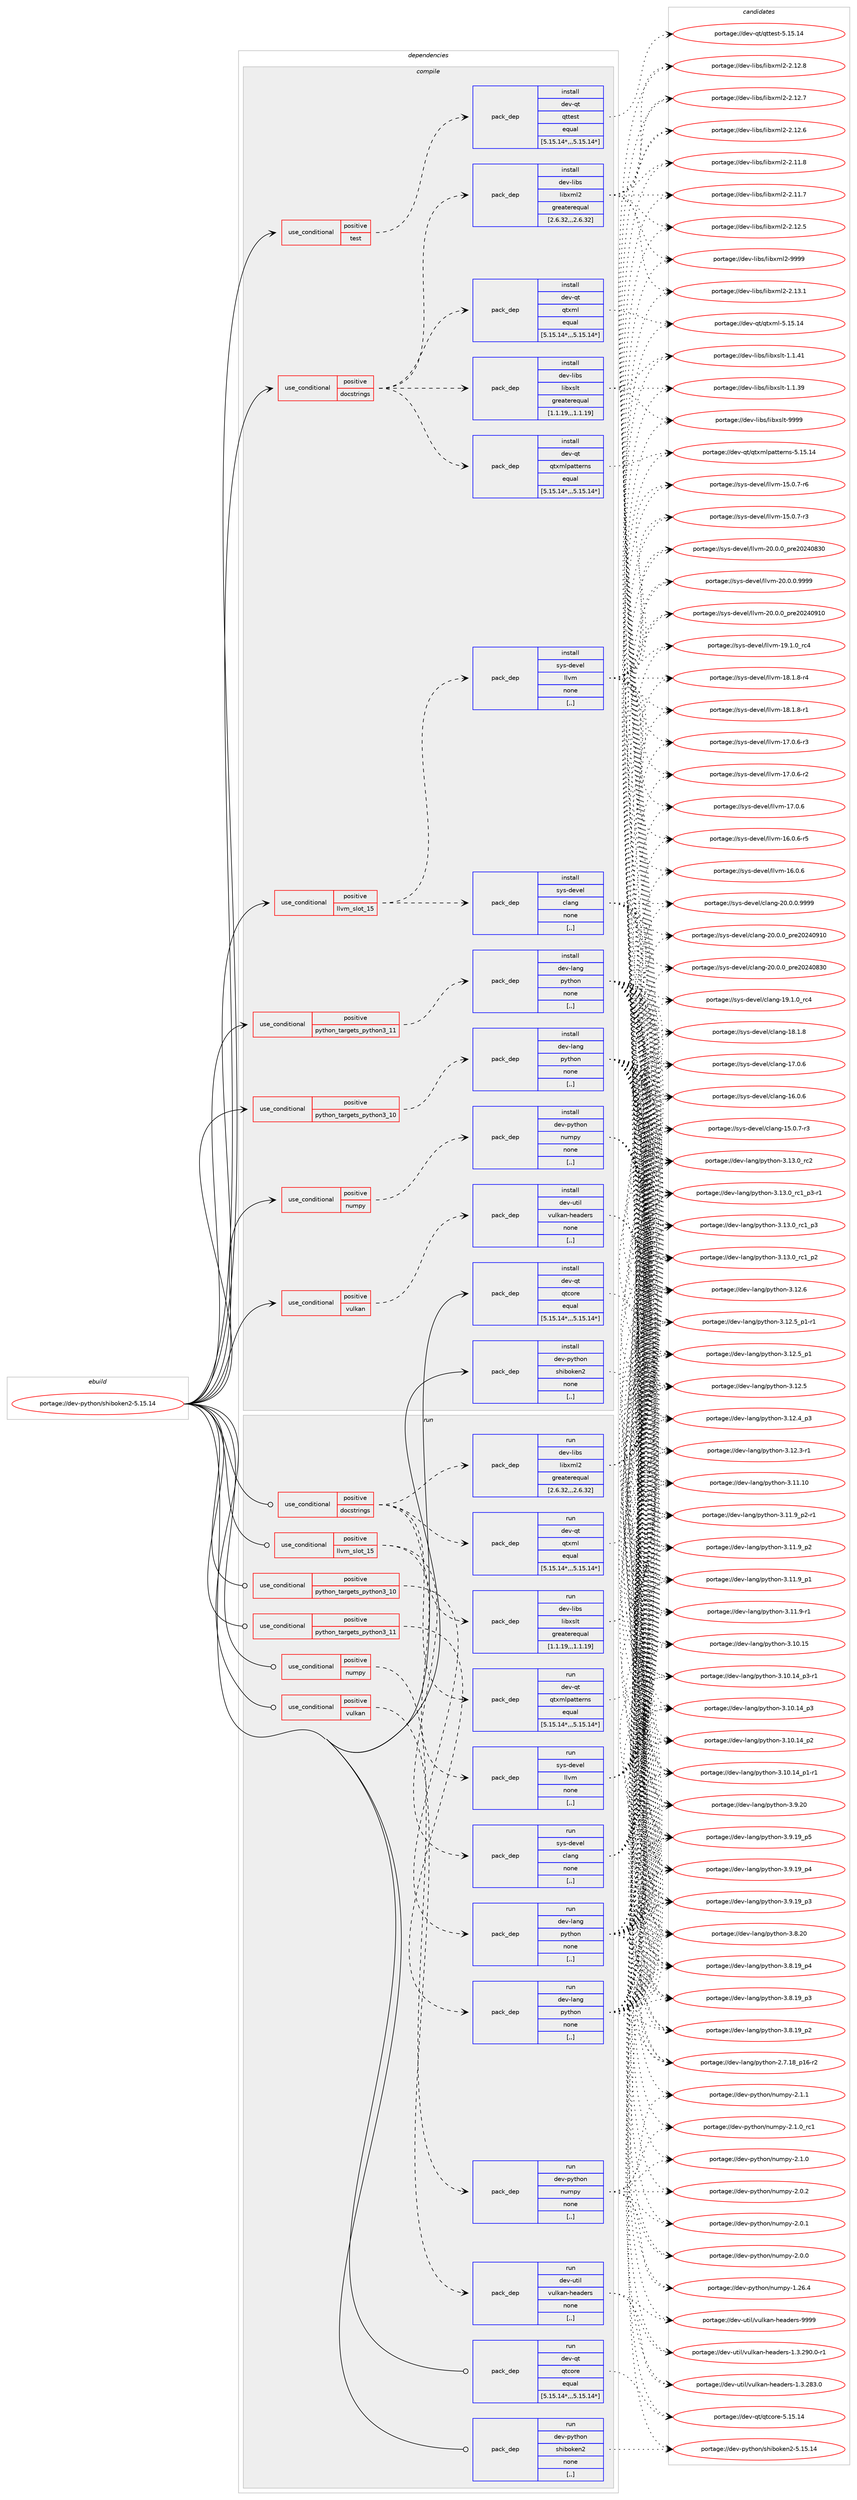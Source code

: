 digraph prolog {

# *************
# Graph options
# *************

newrank=true;
concentrate=true;
compound=true;
graph [rankdir=LR,fontname=Helvetica,fontsize=10,ranksep=1.5];#, ranksep=2.5, nodesep=0.2];
edge  [arrowhead=vee];
node  [fontname=Helvetica,fontsize=10];

# **********
# The ebuild
# **********

subgraph cluster_leftcol {
color=gray;
label=<<i>ebuild</i>>;
id [label="portage://dev-python/shiboken2-5.15.14", color=red, width=4, href="../dev-python/shiboken2-5.15.14.svg"];
}

# ****************
# The dependencies
# ****************

subgraph cluster_midcol {
color=gray;
label=<<i>dependencies</i>>;
subgraph cluster_compile {
fillcolor="#eeeeee";
style=filled;
label=<<i>compile</i>>;
subgraph cond170174 {
dependency658530 [label=<<TABLE BORDER="0" CELLBORDER="1" CELLSPACING="0" CELLPADDING="4"><TR><TD ROWSPAN="3" CELLPADDING="10">use_conditional</TD></TR><TR><TD>positive</TD></TR><TR><TD>docstrings</TD></TR></TABLE>>, shape=none, color=red];
subgraph pack483494 {
dependency658531 [label=<<TABLE BORDER="0" CELLBORDER="1" CELLSPACING="0" CELLPADDING="4" WIDTH="220"><TR><TD ROWSPAN="6" CELLPADDING="30">pack_dep</TD></TR><TR><TD WIDTH="110">install</TD></TR><TR><TD>dev-libs</TD></TR><TR><TD>libxml2</TD></TR><TR><TD>greaterequal</TD></TR><TR><TD>[2.6.32,,,2.6.32]</TD></TR></TABLE>>, shape=none, color=blue];
}
dependency658530:e -> dependency658531:w [weight=20,style="dashed",arrowhead="vee"];
subgraph pack483495 {
dependency658532 [label=<<TABLE BORDER="0" CELLBORDER="1" CELLSPACING="0" CELLPADDING="4" WIDTH="220"><TR><TD ROWSPAN="6" CELLPADDING="30">pack_dep</TD></TR><TR><TD WIDTH="110">install</TD></TR><TR><TD>dev-libs</TD></TR><TR><TD>libxslt</TD></TR><TR><TD>greaterequal</TD></TR><TR><TD>[1.1.19,,,1.1.19]</TD></TR></TABLE>>, shape=none, color=blue];
}
dependency658530:e -> dependency658532:w [weight=20,style="dashed",arrowhead="vee"];
subgraph pack483496 {
dependency658533 [label=<<TABLE BORDER="0" CELLBORDER="1" CELLSPACING="0" CELLPADDING="4" WIDTH="220"><TR><TD ROWSPAN="6" CELLPADDING="30">pack_dep</TD></TR><TR><TD WIDTH="110">install</TD></TR><TR><TD>dev-qt</TD></TR><TR><TD>qtxml</TD></TR><TR><TD>equal</TD></TR><TR><TD>[5.15.14*,,,5.15.14*]</TD></TR></TABLE>>, shape=none, color=blue];
}
dependency658530:e -> dependency658533:w [weight=20,style="dashed",arrowhead="vee"];
subgraph pack483497 {
dependency658534 [label=<<TABLE BORDER="0" CELLBORDER="1" CELLSPACING="0" CELLPADDING="4" WIDTH="220"><TR><TD ROWSPAN="6" CELLPADDING="30">pack_dep</TD></TR><TR><TD WIDTH="110">install</TD></TR><TR><TD>dev-qt</TD></TR><TR><TD>qtxmlpatterns</TD></TR><TR><TD>equal</TD></TR><TR><TD>[5.15.14*,,,5.15.14*]</TD></TR></TABLE>>, shape=none, color=blue];
}
dependency658530:e -> dependency658534:w [weight=20,style="dashed",arrowhead="vee"];
}
id:e -> dependency658530:w [weight=20,style="solid",arrowhead="vee"];
subgraph cond170175 {
dependency658535 [label=<<TABLE BORDER="0" CELLBORDER="1" CELLSPACING="0" CELLPADDING="4"><TR><TD ROWSPAN="3" CELLPADDING="10">use_conditional</TD></TR><TR><TD>positive</TD></TR><TR><TD>llvm_slot_15</TD></TR></TABLE>>, shape=none, color=red];
subgraph pack483498 {
dependency658536 [label=<<TABLE BORDER="0" CELLBORDER="1" CELLSPACING="0" CELLPADDING="4" WIDTH="220"><TR><TD ROWSPAN="6" CELLPADDING="30">pack_dep</TD></TR><TR><TD WIDTH="110">install</TD></TR><TR><TD>sys-devel</TD></TR><TR><TD>clang</TD></TR><TR><TD>none</TD></TR><TR><TD>[,,]</TD></TR></TABLE>>, shape=none, color=blue];
}
dependency658535:e -> dependency658536:w [weight=20,style="dashed",arrowhead="vee"];
subgraph pack483499 {
dependency658537 [label=<<TABLE BORDER="0" CELLBORDER="1" CELLSPACING="0" CELLPADDING="4" WIDTH="220"><TR><TD ROWSPAN="6" CELLPADDING="30">pack_dep</TD></TR><TR><TD WIDTH="110">install</TD></TR><TR><TD>sys-devel</TD></TR><TR><TD>llvm</TD></TR><TR><TD>none</TD></TR><TR><TD>[,,]</TD></TR></TABLE>>, shape=none, color=blue];
}
dependency658535:e -> dependency658537:w [weight=20,style="dashed",arrowhead="vee"];
}
id:e -> dependency658535:w [weight=20,style="solid",arrowhead="vee"];
subgraph cond170176 {
dependency658538 [label=<<TABLE BORDER="0" CELLBORDER="1" CELLSPACING="0" CELLPADDING="4"><TR><TD ROWSPAN="3" CELLPADDING="10">use_conditional</TD></TR><TR><TD>positive</TD></TR><TR><TD>numpy</TD></TR></TABLE>>, shape=none, color=red];
subgraph pack483500 {
dependency658539 [label=<<TABLE BORDER="0" CELLBORDER="1" CELLSPACING="0" CELLPADDING="4" WIDTH="220"><TR><TD ROWSPAN="6" CELLPADDING="30">pack_dep</TD></TR><TR><TD WIDTH="110">install</TD></TR><TR><TD>dev-python</TD></TR><TR><TD>numpy</TD></TR><TR><TD>none</TD></TR><TR><TD>[,,]</TD></TR></TABLE>>, shape=none, color=blue];
}
dependency658538:e -> dependency658539:w [weight=20,style="dashed",arrowhead="vee"];
}
id:e -> dependency658538:w [weight=20,style="solid",arrowhead="vee"];
subgraph cond170177 {
dependency658540 [label=<<TABLE BORDER="0" CELLBORDER="1" CELLSPACING="0" CELLPADDING="4"><TR><TD ROWSPAN="3" CELLPADDING="10">use_conditional</TD></TR><TR><TD>positive</TD></TR><TR><TD>python_targets_python3_10</TD></TR></TABLE>>, shape=none, color=red];
subgraph pack483501 {
dependency658541 [label=<<TABLE BORDER="0" CELLBORDER="1" CELLSPACING="0" CELLPADDING="4" WIDTH="220"><TR><TD ROWSPAN="6" CELLPADDING="30">pack_dep</TD></TR><TR><TD WIDTH="110">install</TD></TR><TR><TD>dev-lang</TD></TR><TR><TD>python</TD></TR><TR><TD>none</TD></TR><TR><TD>[,,]</TD></TR></TABLE>>, shape=none, color=blue];
}
dependency658540:e -> dependency658541:w [weight=20,style="dashed",arrowhead="vee"];
}
id:e -> dependency658540:w [weight=20,style="solid",arrowhead="vee"];
subgraph cond170178 {
dependency658542 [label=<<TABLE BORDER="0" CELLBORDER="1" CELLSPACING="0" CELLPADDING="4"><TR><TD ROWSPAN="3" CELLPADDING="10">use_conditional</TD></TR><TR><TD>positive</TD></TR><TR><TD>python_targets_python3_11</TD></TR></TABLE>>, shape=none, color=red];
subgraph pack483502 {
dependency658543 [label=<<TABLE BORDER="0" CELLBORDER="1" CELLSPACING="0" CELLPADDING="4" WIDTH="220"><TR><TD ROWSPAN="6" CELLPADDING="30">pack_dep</TD></TR><TR><TD WIDTH="110">install</TD></TR><TR><TD>dev-lang</TD></TR><TR><TD>python</TD></TR><TR><TD>none</TD></TR><TR><TD>[,,]</TD></TR></TABLE>>, shape=none, color=blue];
}
dependency658542:e -> dependency658543:w [weight=20,style="dashed",arrowhead="vee"];
}
id:e -> dependency658542:w [weight=20,style="solid",arrowhead="vee"];
subgraph cond170179 {
dependency658544 [label=<<TABLE BORDER="0" CELLBORDER="1" CELLSPACING="0" CELLPADDING="4"><TR><TD ROWSPAN="3" CELLPADDING="10">use_conditional</TD></TR><TR><TD>positive</TD></TR><TR><TD>test</TD></TR></TABLE>>, shape=none, color=red];
subgraph pack483503 {
dependency658545 [label=<<TABLE BORDER="0" CELLBORDER="1" CELLSPACING="0" CELLPADDING="4" WIDTH="220"><TR><TD ROWSPAN="6" CELLPADDING="30">pack_dep</TD></TR><TR><TD WIDTH="110">install</TD></TR><TR><TD>dev-qt</TD></TR><TR><TD>qttest</TD></TR><TR><TD>equal</TD></TR><TR><TD>[5.15.14*,,,5.15.14*]</TD></TR></TABLE>>, shape=none, color=blue];
}
dependency658544:e -> dependency658545:w [weight=20,style="dashed",arrowhead="vee"];
}
id:e -> dependency658544:w [weight=20,style="solid",arrowhead="vee"];
subgraph cond170180 {
dependency658546 [label=<<TABLE BORDER="0" CELLBORDER="1" CELLSPACING="0" CELLPADDING="4"><TR><TD ROWSPAN="3" CELLPADDING="10">use_conditional</TD></TR><TR><TD>positive</TD></TR><TR><TD>vulkan</TD></TR></TABLE>>, shape=none, color=red];
subgraph pack483504 {
dependency658547 [label=<<TABLE BORDER="0" CELLBORDER="1" CELLSPACING="0" CELLPADDING="4" WIDTH="220"><TR><TD ROWSPAN="6" CELLPADDING="30">pack_dep</TD></TR><TR><TD WIDTH="110">install</TD></TR><TR><TD>dev-util</TD></TR><TR><TD>vulkan-headers</TD></TR><TR><TD>none</TD></TR><TR><TD>[,,]</TD></TR></TABLE>>, shape=none, color=blue];
}
dependency658546:e -> dependency658547:w [weight=20,style="dashed",arrowhead="vee"];
}
id:e -> dependency658546:w [weight=20,style="solid",arrowhead="vee"];
subgraph pack483505 {
dependency658548 [label=<<TABLE BORDER="0" CELLBORDER="1" CELLSPACING="0" CELLPADDING="4" WIDTH="220"><TR><TD ROWSPAN="6" CELLPADDING="30">pack_dep</TD></TR><TR><TD WIDTH="110">install</TD></TR><TR><TD>dev-qt</TD></TR><TR><TD>qtcore</TD></TR><TR><TD>equal</TD></TR><TR><TD>[5.15.14*,,,5.15.14*]</TD></TR></TABLE>>, shape=none, color=blue];
}
id:e -> dependency658548:w [weight=20,style="solid",arrowhead="vee"];
subgraph pack483506 {
dependency658549 [label=<<TABLE BORDER="0" CELLBORDER="1" CELLSPACING="0" CELLPADDING="4" WIDTH="220"><TR><TD ROWSPAN="6" CELLPADDING="30">pack_dep</TD></TR><TR><TD WIDTH="110">install</TD></TR><TR><TD>dev-python</TD></TR><TR><TD>shiboken2</TD></TR><TR><TD>none</TD></TR><TR><TD>[,,]</TD></TR></TABLE>>, shape=none, color=blue];
}
id:e -> dependency658549:w [weight=20,style="solid",arrowhead="vee"];
}
subgraph cluster_compileandrun {
fillcolor="#eeeeee";
style=filled;
label=<<i>compile and run</i>>;
}
subgraph cluster_run {
fillcolor="#eeeeee";
style=filled;
label=<<i>run</i>>;
subgraph cond170181 {
dependency658550 [label=<<TABLE BORDER="0" CELLBORDER="1" CELLSPACING="0" CELLPADDING="4"><TR><TD ROWSPAN="3" CELLPADDING="10">use_conditional</TD></TR><TR><TD>positive</TD></TR><TR><TD>docstrings</TD></TR></TABLE>>, shape=none, color=red];
subgraph pack483507 {
dependency658551 [label=<<TABLE BORDER="0" CELLBORDER="1" CELLSPACING="0" CELLPADDING="4" WIDTH="220"><TR><TD ROWSPAN="6" CELLPADDING="30">pack_dep</TD></TR><TR><TD WIDTH="110">run</TD></TR><TR><TD>dev-libs</TD></TR><TR><TD>libxml2</TD></TR><TR><TD>greaterequal</TD></TR><TR><TD>[2.6.32,,,2.6.32]</TD></TR></TABLE>>, shape=none, color=blue];
}
dependency658550:e -> dependency658551:w [weight=20,style="dashed",arrowhead="vee"];
subgraph pack483508 {
dependency658552 [label=<<TABLE BORDER="0" CELLBORDER="1" CELLSPACING="0" CELLPADDING="4" WIDTH="220"><TR><TD ROWSPAN="6" CELLPADDING="30">pack_dep</TD></TR><TR><TD WIDTH="110">run</TD></TR><TR><TD>dev-libs</TD></TR><TR><TD>libxslt</TD></TR><TR><TD>greaterequal</TD></TR><TR><TD>[1.1.19,,,1.1.19]</TD></TR></TABLE>>, shape=none, color=blue];
}
dependency658550:e -> dependency658552:w [weight=20,style="dashed",arrowhead="vee"];
subgraph pack483509 {
dependency658553 [label=<<TABLE BORDER="0" CELLBORDER="1" CELLSPACING="0" CELLPADDING="4" WIDTH="220"><TR><TD ROWSPAN="6" CELLPADDING="30">pack_dep</TD></TR><TR><TD WIDTH="110">run</TD></TR><TR><TD>dev-qt</TD></TR><TR><TD>qtxml</TD></TR><TR><TD>equal</TD></TR><TR><TD>[5.15.14*,,,5.15.14*]</TD></TR></TABLE>>, shape=none, color=blue];
}
dependency658550:e -> dependency658553:w [weight=20,style="dashed",arrowhead="vee"];
subgraph pack483510 {
dependency658554 [label=<<TABLE BORDER="0" CELLBORDER="1" CELLSPACING="0" CELLPADDING="4" WIDTH="220"><TR><TD ROWSPAN="6" CELLPADDING="30">pack_dep</TD></TR><TR><TD WIDTH="110">run</TD></TR><TR><TD>dev-qt</TD></TR><TR><TD>qtxmlpatterns</TD></TR><TR><TD>equal</TD></TR><TR><TD>[5.15.14*,,,5.15.14*]</TD></TR></TABLE>>, shape=none, color=blue];
}
dependency658550:e -> dependency658554:w [weight=20,style="dashed",arrowhead="vee"];
}
id:e -> dependency658550:w [weight=20,style="solid",arrowhead="odot"];
subgraph cond170182 {
dependency658555 [label=<<TABLE BORDER="0" CELLBORDER="1" CELLSPACING="0" CELLPADDING="4"><TR><TD ROWSPAN="3" CELLPADDING="10">use_conditional</TD></TR><TR><TD>positive</TD></TR><TR><TD>llvm_slot_15</TD></TR></TABLE>>, shape=none, color=red];
subgraph pack483511 {
dependency658556 [label=<<TABLE BORDER="0" CELLBORDER="1" CELLSPACING="0" CELLPADDING="4" WIDTH="220"><TR><TD ROWSPAN="6" CELLPADDING="30">pack_dep</TD></TR><TR><TD WIDTH="110">run</TD></TR><TR><TD>sys-devel</TD></TR><TR><TD>clang</TD></TR><TR><TD>none</TD></TR><TR><TD>[,,]</TD></TR></TABLE>>, shape=none, color=blue];
}
dependency658555:e -> dependency658556:w [weight=20,style="dashed",arrowhead="vee"];
subgraph pack483512 {
dependency658557 [label=<<TABLE BORDER="0" CELLBORDER="1" CELLSPACING="0" CELLPADDING="4" WIDTH="220"><TR><TD ROWSPAN="6" CELLPADDING="30">pack_dep</TD></TR><TR><TD WIDTH="110">run</TD></TR><TR><TD>sys-devel</TD></TR><TR><TD>llvm</TD></TR><TR><TD>none</TD></TR><TR><TD>[,,]</TD></TR></TABLE>>, shape=none, color=blue];
}
dependency658555:e -> dependency658557:w [weight=20,style="dashed",arrowhead="vee"];
}
id:e -> dependency658555:w [weight=20,style="solid",arrowhead="odot"];
subgraph cond170183 {
dependency658558 [label=<<TABLE BORDER="0" CELLBORDER="1" CELLSPACING="0" CELLPADDING="4"><TR><TD ROWSPAN="3" CELLPADDING="10">use_conditional</TD></TR><TR><TD>positive</TD></TR><TR><TD>numpy</TD></TR></TABLE>>, shape=none, color=red];
subgraph pack483513 {
dependency658559 [label=<<TABLE BORDER="0" CELLBORDER="1" CELLSPACING="0" CELLPADDING="4" WIDTH="220"><TR><TD ROWSPAN="6" CELLPADDING="30">pack_dep</TD></TR><TR><TD WIDTH="110">run</TD></TR><TR><TD>dev-python</TD></TR><TR><TD>numpy</TD></TR><TR><TD>none</TD></TR><TR><TD>[,,]</TD></TR></TABLE>>, shape=none, color=blue];
}
dependency658558:e -> dependency658559:w [weight=20,style="dashed",arrowhead="vee"];
}
id:e -> dependency658558:w [weight=20,style="solid",arrowhead="odot"];
subgraph cond170184 {
dependency658560 [label=<<TABLE BORDER="0" CELLBORDER="1" CELLSPACING="0" CELLPADDING="4"><TR><TD ROWSPAN="3" CELLPADDING="10">use_conditional</TD></TR><TR><TD>positive</TD></TR><TR><TD>python_targets_python3_10</TD></TR></TABLE>>, shape=none, color=red];
subgraph pack483514 {
dependency658561 [label=<<TABLE BORDER="0" CELLBORDER="1" CELLSPACING="0" CELLPADDING="4" WIDTH="220"><TR><TD ROWSPAN="6" CELLPADDING="30">pack_dep</TD></TR><TR><TD WIDTH="110">run</TD></TR><TR><TD>dev-lang</TD></TR><TR><TD>python</TD></TR><TR><TD>none</TD></TR><TR><TD>[,,]</TD></TR></TABLE>>, shape=none, color=blue];
}
dependency658560:e -> dependency658561:w [weight=20,style="dashed",arrowhead="vee"];
}
id:e -> dependency658560:w [weight=20,style="solid",arrowhead="odot"];
subgraph cond170185 {
dependency658562 [label=<<TABLE BORDER="0" CELLBORDER="1" CELLSPACING="0" CELLPADDING="4"><TR><TD ROWSPAN="3" CELLPADDING="10">use_conditional</TD></TR><TR><TD>positive</TD></TR><TR><TD>python_targets_python3_11</TD></TR></TABLE>>, shape=none, color=red];
subgraph pack483515 {
dependency658563 [label=<<TABLE BORDER="0" CELLBORDER="1" CELLSPACING="0" CELLPADDING="4" WIDTH="220"><TR><TD ROWSPAN="6" CELLPADDING="30">pack_dep</TD></TR><TR><TD WIDTH="110">run</TD></TR><TR><TD>dev-lang</TD></TR><TR><TD>python</TD></TR><TR><TD>none</TD></TR><TR><TD>[,,]</TD></TR></TABLE>>, shape=none, color=blue];
}
dependency658562:e -> dependency658563:w [weight=20,style="dashed",arrowhead="vee"];
}
id:e -> dependency658562:w [weight=20,style="solid",arrowhead="odot"];
subgraph cond170186 {
dependency658564 [label=<<TABLE BORDER="0" CELLBORDER="1" CELLSPACING="0" CELLPADDING="4"><TR><TD ROWSPAN="3" CELLPADDING="10">use_conditional</TD></TR><TR><TD>positive</TD></TR><TR><TD>vulkan</TD></TR></TABLE>>, shape=none, color=red];
subgraph pack483516 {
dependency658565 [label=<<TABLE BORDER="0" CELLBORDER="1" CELLSPACING="0" CELLPADDING="4" WIDTH="220"><TR><TD ROWSPAN="6" CELLPADDING="30">pack_dep</TD></TR><TR><TD WIDTH="110">run</TD></TR><TR><TD>dev-util</TD></TR><TR><TD>vulkan-headers</TD></TR><TR><TD>none</TD></TR><TR><TD>[,,]</TD></TR></TABLE>>, shape=none, color=blue];
}
dependency658564:e -> dependency658565:w [weight=20,style="dashed",arrowhead="vee"];
}
id:e -> dependency658564:w [weight=20,style="solid",arrowhead="odot"];
subgraph pack483517 {
dependency658566 [label=<<TABLE BORDER="0" CELLBORDER="1" CELLSPACING="0" CELLPADDING="4" WIDTH="220"><TR><TD ROWSPAN="6" CELLPADDING="30">pack_dep</TD></TR><TR><TD WIDTH="110">run</TD></TR><TR><TD>dev-qt</TD></TR><TR><TD>qtcore</TD></TR><TR><TD>equal</TD></TR><TR><TD>[5.15.14*,,,5.15.14*]</TD></TR></TABLE>>, shape=none, color=blue];
}
id:e -> dependency658566:w [weight=20,style="solid",arrowhead="odot"];
subgraph pack483518 {
dependency658567 [label=<<TABLE BORDER="0" CELLBORDER="1" CELLSPACING="0" CELLPADDING="4" WIDTH="220"><TR><TD ROWSPAN="6" CELLPADDING="30">pack_dep</TD></TR><TR><TD WIDTH="110">run</TD></TR><TR><TD>dev-python</TD></TR><TR><TD>shiboken2</TD></TR><TR><TD>none</TD></TR><TR><TD>[,,]</TD></TR></TABLE>>, shape=none, color=blue];
}
id:e -> dependency658567:w [weight=20,style="solid",arrowhead="odot"];
}
}

# **************
# The candidates
# **************

subgraph cluster_choices {
rank=same;
color=gray;
label=<<i>candidates</i>>;

subgraph choice483494 {
color=black;
nodesep=1;
choice10010111845108105981154710810598120109108504557575757 [label="portage://dev-libs/libxml2-9999", color=red, width=4,href="../dev-libs/libxml2-9999.svg"];
choice100101118451081059811547108105981201091085045504649514649 [label="portage://dev-libs/libxml2-2.13.1", color=red, width=4,href="../dev-libs/libxml2-2.13.1.svg"];
choice100101118451081059811547108105981201091085045504649504656 [label="portage://dev-libs/libxml2-2.12.8", color=red, width=4,href="../dev-libs/libxml2-2.12.8.svg"];
choice100101118451081059811547108105981201091085045504649504655 [label="portage://dev-libs/libxml2-2.12.7", color=red, width=4,href="../dev-libs/libxml2-2.12.7.svg"];
choice100101118451081059811547108105981201091085045504649504654 [label="portage://dev-libs/libxml2-2.12.6", color=red, width=4,href="../dev-libs/libxml2-2.12.6.svg"];
choice100101118451081059811547108105981201091085045504649504653 [label="portage://dev-libs/libxml2-2.12.5", color=red, width=4,href="../dev-libs/libxml2-2.12.5.svg"];
choice100101118451081059811547108105981201091085045504649494656 [label="portage://dev-libs/libxml2-2.11.8", color=red, width=4,href="../dev-libs/libxml2-2.11.8.svg"];
choice100101118451081059811547108105981201091085045504649494655 [label="portage://dev-libs/libxml2-2.11.7", color=red, width=4,href="../dev-libs/libxml2-2.11.7.svg"];
dependency658531:e -> choice10010111845108105981154710810598120109108504557575757:w [style=dotted,weight="100"];
dependency658531:e -> choice100101118451081059811547108105981201091085045504649514649:w [style=dotted,weight="100"];
dependency658531:e -> choice100101118451081059811547108105981201091085045504649504656:w [style=dotted,weight="100"];
dependency658531:e -> choice100101118451081059811547108105981201091085045504649504655:w [style=dotted,weight="100"];
dependency658531:e -> choice100101118451081059811547108105981201091085045504649504654:w [style=dotted,weight="100"];
dependency658531:e -> choice100101118451081059811547108105981201091085045504649504653:w [style=dotted,weight="100"];
dependency658531:e -> choice100101118451081059811547108105981201091085045504649494656:w [style=dotted,weight="100"];
dependency658531:e -> choice100101118451081059811547108105981201091085045504649494655:w [style=dotted,weight="100"];
}
subgraph choice483495 {
color=black;
nodesep=1;
choice100101118451081059811547108105981201151081164557575757 [label="portage://dev-libs/libxslt-9999", color=red, width=4,href="../dev-libs/libxslt-9999.svg"];
choice1001011184510810598115471081059812011510811645494649465249 [label="portage://dev-libs/libxslt-1.1.41", color=red, width=4,href="../dev-libs/libxslt-1.1.41.svg"];
choice1001011184510810598115471081059812011510811645494649465157 [label="portage://dev-libs/libxslt-1.1.39", color=red, width=4,href="../dev-libs/libxslt-1.1.39.svg"];
dependency658532:e -> choice100101118451081059811547108105981201151081164557575757:w [style=dotted,weight="100"];
dependency658532:e -> choice1001011184510810598115471081059812011510811645494649465249:w [style=dotted,weight="100"];
dependency658532:e -> choice1001011184510810598115471081059812011510811645494649465157:w [style=dotted,weight="100"];
}
subgraph choice483496 {
color=black;
nodesep=1;
choice10010111845113116471131161201091084553464953464952 [label="portage://dev-qt/qtxml-5.15.14", color=red, width=4,href="../dev-qt/qtxml-5.15.14.svg"];
dependency658533:e -> choice10010111845113116471131161201091084553464953464952:w [style=dotted,weight="100"];
}
subgraph choice483497 {
color=black;
nodesep=1;
choice1001011184511311647113116120109108112971161161011141101154553464953464952 [label="portage://dev-qt/qtxmlpatterns-5.15.14", color=red, width=4,href="../dev-qt/qtxmlpatterns-5.15.14.svg"];
dependency658534:e -> choice1001011184511311647113116120109108112971161161011141101154553464953464952:w [style=dotted,weight="100"];
}
subgraph choice483498 {
color=black;
nodesep=1;
choice11512111545100101118101108479910897110103455048464846484657575757 [label="portage://sys-devel/clang-20.0.0.9999", color=red, width=4,href="../sys-devel/clang-20.0.0.9999.svg"];
choice1151211154510010111810110847991089711010345504846484648951121141015048505248574948 [label="portage://sys-devel/clang-20.0.0_pre20240910", color=red, width=4,href="../sys-devel/clang-20.0.0_pre20240910.svg"];
choice1151211154510010111810110847991089711010345504846484648951121141015048505248565148 [label="portage://sys-devel/clang-20.0.0_pre20240830", color=red, width=4,href="../sys-devel/clang-20.0.0_pre20240830.svg"];
choice1151211154510010111810110847991089711010345495746494648951149952 [label="portage://sys-devel/clang-19.1.0_rc4", color=red, width=4,href="../sys-devel/clang-19.1.0_rc4.svg"];
choice1151211154510010111810110847991089711010345495646494656 [label="portage://sys-devel/clang-18.1.8", color=red, width=4,href="../sys-devel/clang-18.1.8.svg"];
choice1151211154510010111810110847991089711010345495546484654 [label="portage://sys-devel/clang-17.0.6", color=red, width=4,href="../sys-devel/clang-17.0.6.svg"];
choice1151211154510010111810110847991089711010345495446484654 [label="portage://sys-devel/clang-16.0.6", color=red, width=4,href="../sys-devel/clang-16.0.6.svg"];
choice11512111545100101118101108479910897110103454953464846554511451 [label="portage://sys-devel/clang-15.0.7-r3", color=red, width=4,href="../sys-devel/clang-15.0.7-r3.svg"];
dependency658536:e -> choice11512111545100101118101108479910897110103455048464846484657575757:w [style=dotted,weight="100"];
dependency658536:e -> choice1151211154510010111810110847991089711010345504846484648951121141015048505248574948:w [style=dotted,weight="100"];
dependency658536:e -> choice1151211154510010111810110847991089711010345504846484648951121141015048505248565148:w [style=dotted,weight="100"];
dependency658536:e -> choice1151211154510010111810110847991089711010345495746494648951149952:w [style=dotted,weight="100"];
dependency658536:e -> choice1151211154510010111810110847991089711010345495646494656:w [style=dotted,weight="100"];
dependency658536:e -> choice1151211154510010111810110847991089711010345495546484654:w [style=dotted,weight="100"];
dependency658536:e -> choice1151211154510010111810110847991089711010345495446484654:w [style=dotted,weight="100"];
dependency658536:e -> choice11512111545100101118101108479910897110103454953464846554511451:w [style=dotted,weight="100"];
}
subgraph choice483499 {
color=black;
nodesep=1;
choice1151211154510010111810110847108108118109455048464846484657575757 [label="portage://sys-devel/llvm-20.0.0.9999", color=red, width=4,href="../sys-devel/llvm-20.0.0.9999.svg"];
choice115121115451001011181011084710810811810945504846484648951121141015048505248574948 [label="portage://sys-devel/llvm-20.0.0_pre20240910", color=red, width=4,href="../sys-devel/llvm-20.0.0_pre20240910.svg"];
choice115121115451001011181011084710810811810945504846484648951121141015048505248565148 [label="portage://sys-devel/llvm-20.0.0_pre20240830", color=red, width=4,href="../sys-devel/llvm-20.0.0_pre20240830.svg"];
choice115121115451001011181011084710810811810945495746494648951149952 [label="portage://sys-devel/llvm-19.1.0_rc4", color=red, width=4,href="../sys-devel/llvm-19.1.0_rc4.svg"];
choice1151211154510010111810110847108108118109454956464946564511452 [label="portage://sys-devel/llvm-18.1.8-r4", color=red, width=4,href="../sys-devel/llvm-18.1.8-r4.svg"];
choice1151211154510010111810110847108108118109454956464946564511449 [label="portage://sys-devel/llvm-18.1.8-r1", color=red, width=4,href="../sys-devel/llvm-18.1.8-r1.svg"];
choice1151211154510010111810110847108108118109454955464846544511451 [label="portage://sys-devel/llvm-17.0.6-r3", color=red, width=4,href="../sys-devel/llvm-17.0.6-r3.svg"];
choice1151211154510010111810110847108108118109454955464846544511450 [label="portage://sys-devel/llvm-17.0.6-r2", color=red, width=4,href="../sys-devel/llvm-17.0.6-r2.svg"];
choice115121115451001011181011084710810811810945495546484654 [label="portage://sys-devel/llvm-17.0.6", color=red, width=4,href="../sys-devel/llvm-17.0.6.svg"];
choice1151211154510010111810110847108108118109454954464846544511453 [label="portage://sys-devel/llvm-16.0.6-r5", color=red, width=4,href="../sys-devel/llvm-16.0.6-r5.svg"];
choice115121115451001011181011084710810811810945495446484654 [label="portage://sys-devel/llvm-16.0.6", color=red, width=4,href="../sys-devel/llvm-16.0.6.svg"];
choice1151211154510010111810110847108108118109454953464846554511454 [label="portage://sys-devel/llvm-15.0.7-r6", color=red, width=4,href="../sys-devel/llvm-15.0.7-r6.svg"];
choice1151211154510010111810110847108108118109454953464846554511451 [label="portage://sys-devel/llvm-15.0.7-r3", color=red, width=4,href="../sys-devel/llvm-15.0.7-r3.svg"];
dependency658537:e -> choice1151211154510010111810110847108108118109455048464846484657575757:w [style=dotted,weight="100"];
dependency658537:e -> choice115121115451001011181011084710810811810945504846484648951121141015048505248574948:w [style=dotted,weight="100"];
dependency658537:e -> choice115121115451001011181011084710810811810945504846484648951121141015048505248565148:w [style=dotted,weight="100"];
dependency658537:e -> choice115121115451001011181011084710810811810945495746494648951149952:w [style=dotted,weight="100"];
dependency658537:e -> choice1151211154510010111810110847108108118109454956464946564511452:w [style=dotted,weight="100"];
dependency658537:e -> choice1151211154510010111810110847108108118109454956464946564511449:w [style=dotted,weight="100"];
dependency658537:e -> choice1151211154510010111810110847108108118109454955464846544511451:w [style=dotted,weight="100"];
dependency658537:e -> choice1151211154510010111810110847108108118109454955464846544511450:w [style=dotted,weight="100"];
dependency658537:e -> choice115121115451001011181011084710810811810945495546484654:w [style=dotted,weight="100"];
dependency658537:e -> choice1151211154510010111810110847108108118109454954464846544511453:w [style=dotted,weight="100"];
dependency658537:e -> choice115121115451001011181011084710810811810945495446484654:w [style=dotted,weight="100"];
dependency658537:e -> choice1151211154510010111810110847108108118109454953464846554511454:w [style=dotted,weight="100"];
dependency658537:e -> choice1151211154510010111810110847108108118109454953464846554511451:w [style=dotted,weight="100"];
}
subgraph choice483500 {
color=black;
nodesep=1;
choice1001011184511212111610411111047110117109112121455046494649 [label="portage://dev-python/numpy-2.1.1", color=red, width=4,href="../dev-python/numpy-2.1.1.svg"];
choice1001011184511212111610411111047110117109112121455046494648951149949 [label="portage://dev-python/numpy-2.1.0_rc1", color=red, width=4,href="../dev-python/numpy-2.1.0_rc1.svg"];
choice1001011184511212111610411111047110117109112121455046494648 [label="portage://dev-python/numpy-2.1.0", color=red, width=4,href="../dev-python/numpy-2.1.0.svg"];
choice1001011184511212111610411111047110117109112121455046484650 [label="portage://dev-python/numpy-2.0.2", color=red, width=4,href="../dev-python/numpy-2.0.2.svg"];
choice1001011184511212111610411111047110117109112121455046484649 [label="portage://dev-python/numpy-2.0.1", color=red, width=4,href="../dev-python/numpy-2.0.1.svg"];
choice1001011184511212111610411111047110117109112121455046484648 [label="portage://dev-python/numpy-2.0.0", color=red, width=4,href="../dev-python/numpy-2.0.0.svg"];
choice100101118451121211161041111104711011710911212145494650544652 [label="portage://dev-python/numpy-1.26.4", color=red, width=4,href="../dev-python/numpy-1.26.4.svg"];
dependency658539:e -> choice1001011184511212111610411111047110117109112121455046494649:w [style=dotted,weight="100"];
dependency658539:e -> choice1001011184511212111610411111047110117109112121455046494648951149949:w [style=dotted,weight="100"];
dependency658539:e -> choice1001011184511212111610411111047110117109112121455046494648:w [style=dotted,weight="100"];
dependency658539:e -> choice1001011184511212111610411111047110117109112121455046484650:w [style=dotted,weight="100"];
dependency658539:e -> choice1001011184511212111610411111047110117109112121455046484649:w [style=dotted,weight="100"];
dependency658539:e -> choice1001011184511212111610411111047110117109112121455046484648:w [style=dotted,weight="100"];
dependency658539:e -> choice100101118451121211161041111104711011710911212145494650544652:w [style=dotted,weight="100"];
}
subgraph choice483501 {
color=black;
nodesep=1;
choice10010111845108971101034711212111610411111045514649514648951149950 [label="portage://dev-lang/python-3.13.0_rc2", color=red, width=4,href="../dev-lang/python-3.13.0_rc2.svg"];
choice1001011184510897110103471121211161041111104551464951464895114994995112514511449 [label="portage://dev-lang/python-3.13.0_rc1_p3-r1", color=red, width=4,href="../dev-lang/python-3.13.0_rc1_p3-r1.svg"];
choice100101118451089711010347112121116104111110455146495146489511499499511251 [label="portage://dev-lang/python-3.13.0_rc1_p3", color=red, width=4,href="../dev-lang/python-3.13.0_rc1_p3.svg"];
choice100101118451089711010347112121116104111110455146495146489511499499511250 [label="portage://dev-lang/python-3.13.0_rc1_p2", color=red, width=4,href="../dev-lang/python-3.13.0_rc1_p2.svg"];
choice10010111845108971101034711212111610411111045514649504654 [label="portage://dev-lang/python-3.12.6", color=red, width=4,href="../dev-lang/python-3.12.6.svg"];
choice1001011184510897110103471121211161041111104551464950465395112494511449 [label="portage://dev-lang/python-3.12.5_p1-r1", color=red, width=4,href="../dev-lang/python-3.12.5_p1-r1.svg"];
choice100101118451089711010347112121116104111110455146495046539511249 [label="portage://dev-lang/python-3.12.5_p1", color=red, width=4,href="../dev-lang/python-3.12.5_p1.svg"];
choice10010111845108971101034711212111610411111045514649504653 [label="portage://dev-lang/python-3.12.5", color=red, width=4,href="../dev-lang/python-3.12.5.svg"];
choice100101118451089711010347112121116104111110455146495046529511251 [label="portage://dev-lang/python-3.12.4_p3", color=red, width=4,href="../dev-lang/python-3.12.4_p3.svg"];
choice100101118451089711010347112121116104111110455146495046514511449 [label="portage://dev-lang/python-3.12.3-r1", color=red, width=4,href="../dev-lang/python-3.12.3-r1.svg"];
choice1001011184510897110103471121211161041111104551464949464948 [label="portage://dev-lang/python-3.11.10", color=red, width=4,href="../dev-lang/python-3.11.10.svg"];
choice1001011184510897110103471121211161041111104551464949465795112504511449 [label="portage://dev-lang/python-3.11.9_p2-r1", color=red, width=4,href="../dev-lang/python-3.11.9_p2-r1.svg"];
choice100101118451089711010347112121116104111110455146494946579511250 [label="portage://dev-lang/python-3.11.9_p2", color=red, width=4,href="../dev-lang/python-3.11.9_p2.svg"];
choice100101118451089711010347112121116104111110455146494946579511249 [label="portage://dev-lang/python-3.11.9_p1", color=red, width=4,href="../dev-lang/python-3.11.9_p1.svg"];
choice100101118451089711010347112121116104111110455146494946574511449 [label="portage://dev-lang/python-3.11.9-r1", color=red, width=4,href="../dev-lang/python-3.11.9-r1.svg"];
choice1001011184510897110103471121211161041111104551464948464953 [label="portage://dev-lang/python-3.10.15", color=red, width=4,href="../dev-lang/python-3.10.15.svg"];
choice100101118451089711010347112121116104111110455146494846495295112514511449 [label="portage://dev-lang/python-3.10.14_p3-r1", color=red, width=4,href="../dev-lang/python-3.10.14_p3-r1.svg"];
choice10010111845108971101034711212111610411111045514649484649529511251 [label="portage://dev-lang/python-3.10.14_p3", color=red, width=4,href="../dev-lang/python-3.10.14_p3.svg"];
choice10010111845108971101034711212111610411111045514649484649529511250 [label="portage://dev-lang/python-3.10.14_p2", color=red, width=4,href="../dev-lang/python-3.10.14_p2.svg"];
choice100101118451089711010347112121116104111110455146494846495295112494511449 [label="portage://dev-lang/python-3.10.14_p1-r1", color=red, width=4,href="../dev-lang/python-3.10.14_p1-r1.svg"];
choice10010111845108971101034711212111610411111045514657465048 [label="portage://dev-lang/python-3.9.20", color=red, width=4,href="../dev-lang/python-3.9.20.svg"];
choice100101118451089711010347112121116104111110455146574649579511253 [label="portage://dev-lang/python-3.9.19_p5", color=red, width=4,href="../dev-lang/python-3.9.19_p5.svg"];
choice100101118451089711010347112121116104111110455146574649579511252 [label="portage://dev-lang/python-3.9.19_p4", color=red, width=4,href="../dev-lang/python-3.9.19_p4.svg"];
choice100101118451089711010347112121116104111110455146574649579511251 [label="portage://dev-lang/python-3.9.19_p3", color=red, width=4,href="../dev-lang/python-3.9.19_p3.svg"];
choice10010111845108971101034711212111610411111045514656465048 [label="portage://dev-lang/python-3.8.20", color=red, width=4,href="../dev-lang/python-3.8.20.svg"];
choice100101118451089711010347112121116104111110455146564649579511252 [label="portage://dev-lang/python-3.8.19_p4", color=red, width=4,href="../dev-lang/python-3.8.19_p4.svg"];
choice100101118451089711010347112121116104111110455146564649579511251 [label="portage://dev-lang/python-3.8.19_p3", color=red, width=4,href="../dev-lang/python-3.8.19_p3.svg"];
choice100101118451089711010347112121116104111110455146564649579511250 [label="portage://dev-lang/python-3.8.19_p2", color=red, width=4,href="../dev-lang/python-3.8.19_p2.svg"];
choice100101118451089711010347112121116104111110455046554649569511249544511450 [label="portage://dev-lang/python-2.7.18_p16-r2", color=red, width=4,href="../dev-lang/python-2.7.18_p16-r2.svg"];
dependency658541:e -> choice10010111845108971101034711212111610411111045514649514648951149950:w [style=dotted,weight="100"];
dependency658541:e -> choice1001011184510897110103471121211161041111104551464951464895114994995112514511449:w [style=dotted,weight="100"];
dependency658541:e -> choice100101118451089711010347112121116104111110455146495146489511499499511251:w [style=dotted,weight="100"];
dependency658541:e -> choice100101118451089711010347112121116104111110455146495146489511499499511250:w [style=dotted,weight="100"];
dependency658541:e -> choice10010111845108971101034711212111610411111045514649504654:w [style=dotted,weight="100"];
dependency658541:e -> choice1001011184510897110103471121211161041111104551464950465395112494511449:w [style=dotted,weight="100"];
dependency658541:e -> choice100101118451089711010347112121116104111110455146495046539511249:w [style=dotted,weight="100"];
dependency658541:e -> choice10010111845108971101034711212111610411111045514649504653:w [style=dotted,weight="100"];
dependency658541:e -> choice100101118451089711010347112121116104111110455146495046529511251:w [style=dotted,weight="100"];
dependency658541:e -> choice100101118451089711010347112121116104111110455146495046514511449:w [style=dotted,weight="100"];
dependency658541:e -> choice1001011184510897110103471121211161041111104551464949464948:w [style=dotted,weight="100"];
dependency658541:e -> choice1001011184510897110103471121211161041111104551464949465795112504511449:w [style=dotted,weight="100"];
dependency658541:e -> choice100101118451089711010347112121116104111110455146494946579511250:w [style=dotted,weight="100"];
dependency658541:e -> choice100101118451089711010347112121116104111110455146494946579511249:w [style=dotted,weight="100"];
dependency658541:e -> choice100101118451089711010347112121116104111110455146494946574511449:w [style=dotted,weight="100"];
dependency658541:e -> choice1001011184510897110103471121211161041111104551464948464953:w [style=dotted,weight="100"];
dependency658541:e -> choice100101118451089711010347112121116104111110455146494846495295112514511449:w [style=dotted,weight="100"];
dependency658541:e -> choice10010111845108971101034711212111610411111045514649484649529511251:w [style=dotted,weight="100"];
dependency658541:e -> choice10010111845108971101034711212111610411111045514649484649529511250:w [style=dotted,weight="100"];
dependency658541:e -> choice100101118451089711010347112121116104111110455146494846495295112494511449:w [style=dotted,weight="100"];
dependency658541:e -> choice10010111845108971101034711212111610411111045514657465048:w [style=dotted,weight="100"];
dependency658541:e -> choice100101118451089711010347112121116104111110455146574649579511253:w [style=dotted,weight="100"];
dependency658541:e -> choice100101118451089711010347112121116104111110455146574649579511252:w [style=dotted,weight="100"];
dependency658541:e -> choice100101118451089711010347112121116104111110455146574649579511251:w [style=dotted,weight="100"];
dependency658541:e -> choice10010111845108971101034711212111610411111045514656465048:w [style=dotted,weight="100"];
dependency658541:e -> choice100101118451089711010347112121116104111110455146564649579511252:w [style=dotted,weight="100"];
dependency658541:e -> choice100101118451089711010347112121116104111110455146564649579511251:w [style=dotted,weight="100"];
dependency658541:e -> choice100101118451089711010347112121116104111110455146564649579511250:w [style=dotted,weight="100"];
dependency658541:e -> choice100101118451089711010347112121116104111110455046554649569511249544511450:w [style=dotted,weight="100"];
}
subgraph choice483502 {
color=black;
nodesep=1;
choice10010111845108971101034711212111610411111045514649514648951149950 [label="portage://dev-lang/python-3.13.0_rc2", color=red, width=4,href="../dev-lang/python-3.13.0_rc2.svg"];
choice1001011184510897110103471121211161041111104551464951464895114994995112514511449 [label="portage://dev-lang/python-3.13.0_rc1_p3-r1", color=red, width=4,href="../dev-lang/python-3.13.0_rc1_p3-r1.svg"];
choice100101118451089711010347112121116104111110455146495146489511499499511251 [label="portage://dev-lang/python-3.13.0_rc1_p3", color=red, width=4,href="../dev-lang/python-3.13.0_rc1_p3.svg"];
choice100101118451089711010347112121116104111110455146495146489511499499511250 [label="portage://dev-lang/python-3.13.0_rc1_p2", color=red, width=4,href="../dev-lang/python-3.13.0_rc1_p2.svg"];
choice10010111845108971101034711212111610411111045514649504654 [label="portage://dev-lang/python-3.12.6", color=red, width=4,href="../dev-lang/python-3.12.6.svg"];
choice1001011184510897110103471121211161041111104551464950465395112494511449 [label="portage://dev-lang/python-3.12.5_p1-r1", color=red, width=4,href="../dev-lang/python-3.12.5_p1-r1.svg"];
choice100101118451089711010347112121116104111110455146495046539511249 [label="portage://dev-lang/python-3.12.5_p1", color=red, width=4,href="../dev-lang/python-3.12.5_p1.svg"];
choice10010111845108971101034711212111610411111045514649504653 [label="portage://dev-lang/python-3.12.5", color=red, width=4,href="../dev-lang/python-3.12.5.svg"];
choice100101118451089711010347112121116104111110455146495046529511251 [label="portage://dev-lang/python-3.12.4_p3", color=red, width=4,href="../dev-lang/python-3.12.4_p3.svg"];
choice100101118451089711010347112121116104111110455146495046514511449 [label="portage://dev-lang/python-3.12.3-r1", color=red, width=4,href="../dev-lang/python-3.12.3-r1.svg"];
choice1001011184510897110103471121211161041111104551464949464948 [label="portage://dev-lang/python-3.11.10", color=red, width=4,href="../dev-lang/python-3.11.10.svg"];
choice1001011184510897110103471121211161041111104551464949465795112504511449 [label="portage://dev-lang/python-3.11.9_p2-r1", color=red, width=4,href="../dev-lang/python-3.11.9_p2-r1.svg"];
choice100101118451089711010347112121116104111110455146494946579511250 [label="portage://dev-lang/python-3.11.9_p2", color=red, width=4,href="../dev-lang/python-3.11.9_p2.svg"];
choice100101118451089711010347112121116104111110455146494946579511249 [label="portage://dev-lang/python-3.11.9_p1", color=red, width=4,href="../dev-lang/python-3.11.9_p1.svg"];
choice100101118451089711010347112121116104111110455146494946574511449 [label="portage://dev-lang/python-3.11.9-r1", color=red, width=4,href="../dev-lang/python-3.11.9-r1.svg"];
choice1001011184510897110103471121211161041111104551464948464953 [label="portage://dev-lang/python-3.10.15", color=red, width=4,href="../dev-lang/python-3.10.15.svg"];
choice100101118451089711010347112121116104111110455146494846495295112514511449 [label="portage://dev-lang/python-3.10.14_p3-r1", color=red, width=4,href="../dev-lang/python-3.10.14_p3-r1.svg"];
choice10010111845108971101034711212111610411111045514649484649529511251 [label="portage://dev-lang/python-3.10.14_p3", color=red, width=4,href="../dev-lang/python-3.10.14_p3.svg"];
choice10010111845108971101034711212111610411111045514649484649529511250 [label="portage://dev-lang/python-3.10.14_p2", color=red, width=4,href="../dev-lang/python-3.10.14_p2.svg"];
choice100101118451089711010347112121116104111110455146494846495295112494511449 [label="portage://dev-lang/python-3.10.14_p1-r1", color=red, width=4,href="../dev-lang/python-3.10.14_p1-r1.svg"];
choice10010111845108971101034711212111610411111045514657465048 [label="portage://dev-lang/python-3.9.20", color=red, width=4,href="../dev-lang/python-3.9.20.svg"];
choice100101118451089711010347112121116104111110455146574649579511253 [label="portage://dev-lang/python-3.9.19_p5", color=red, width=4,href="../dev-lang/python-3.9.19_p5.svg"];
choice100101118451089711010347112121116104111110455146574649579511252 [label="portage://dev-lang/python-3.9.19_p4", color=red, width=4,href="../dev-lang/python-3.9.19_p4.svg"];
choice100101118451089711010347112121116104111110455146574649579511251 [label="portage://dev-lang/python-3.9.19_p3", color=red, width=4,href="../dev-lang/python-3.9.19_p3.svg"];
choice10010111845108971101034711212111610411111045514656465048 [label="portage://dev-lang/python-3.8.20", color=red, width=4,href="../dev-lang/python-3.8.20.svg"];
choice100101118451089711010347112121116104111110455146564649579511252 [label="portage://dev-lang/python-3.8.19_p4", color=red, width=4,href="../dev-lang/python-3.8.19_p4.svg"];
choice100101118451089711010347112121116104111110455146564649579511251 [label="portage://dev-lang/python-3.8.19_p3", color=red, width=4,href="../dev-lang/python-3.8.19_p3.svg"];
choice100101118451089711010347112121116104111110455146564649579511250 [label="portage://dev-lang/python-3.8.19_p2", color=red, width=4,href="../dev-lang/python-3.8.19_p2.svg"];
choice100101118451089711010347112121116104111110455046554649569511249544511450 [label="portage://dev-lang/python-2.7.18_p16-r2", color=red, width=4,href="../dev-lang/python-2.7.18_p16-r2.svg"];
dependency658543:e -> choice10010111845108971101034711212111610411111045514649514648951149950:w [style=dotted,weight="100"];
dependency658543:e -> choice1001011184510897110103471121211161041111104551464951464895114994995112514511449:w [style=dotted,weight="100"];
dependency658543:e -> choice100101118451089711010347112121116104111110455146495146489511499499511251:w [style=dotted,weight="100"];
dependency658543:e -> choice100101118451089711010347112121116104111110455146495146489511499499511250:w [style=dotted,weight="100"];
dependency658543:e -> choice10010111845108971101034711212111610411111045514649504654:w [style=dotted,weight="100"];
dependency658543:e -> choice1001011184510897110103471121211161041111104551464950465395112494511449:w [style=dotted,weight="100"];
dependency658543:e -> choice100101118451089711010347112121116104111110455146495046539511249:w [style=dotted,weight="100"];
dependency658543:e -> choice10010111845108971101034711212111610411111045514649504653:w [style=dotted,weight="100"];
dependency658543:e -> choice100101118451089711010347112121116104111110455146495046529511251:w [style=dotted,weight="100"];
dependency658543:e -> choice100101118451089711010347112121116104111110455146495046514511449:w [style=dotted,weight="100"];
dependency658543:e -> choice1001011184510897110103471121211161041111104551464949464948:w [style=dotted,weight="100"];
dependency658543:e -> choice1001011184510897110103471121211161041111104551464949465795112504511449:w [style=dotted,weight="100"];
dependency658543:e -> choice100101118451089711010347112121116104111110455146494946579511250:w [style=dotted,weight="100"];
dependency658543:e -> choice100101118451089711010347112121116104111110455146494946579511249:w [style=dotted,weight="100"];
dependency658543:e -> choice100101118451089711010347112121116104111110455146494946574511449:w [style=dotted,weight="100"];
dependency658543:e -> choice1001011184510897110103471121211161041111104551464948464953:w [style=dotted,weight="100"];
dependency658543:e -> choice100101118451089711010347112121116104111110455146494846495295112514511449:w [style=dotted,weight="100"];
dependency658543:e -> choice10010111845108971101034711212111610411111045514649484649529511251:w [style=dotted,weight="100"];
dependency658543:e -> choice10010111845108971101034711212111610411111045514649484649529511250:w [style=dotted,weight="100"];
dependency658543:e -> choice100101118451089711010347112121116104111110455146494846495295112494511449:w [style=dotted,weight="100"];
dependency658543:e -> choice10010111845108971101034711212111610411111045514657465048:w [style=dotted,weight="100"];
dependency658543:e -> choice100101118451089711010347112121116104111110455146574649579511253:w [style=dotted,weight="100"];
dependency658543:e -> choice100101118451089711010347112121116104111110455146574649579511252:w [style=dotted,weight="100"];
dependency658543:e -> choice100101118451089711010347112121116104111110455146574649579511251:w [style=dotted,weight="100"];
dependency658543:e -> choice10010111845108971101034711212111610411111045514656465048:w [style=dotted,weight="100"];
dependency658543:e -> choice100101118451089711010347112121116104111110455146564649579511252:w [style=dotted,weight="100"];
dependency658543:e -> choice100101118451089711010347112121116104111110455146564649579511251:w [style=dotted,weight="100"];
dependency658543:e -> choice100101118451089711010347112121116104111110455146564649579511250:w [style=dotted,weight="100"];
dependency658543:e -> choice100101118451089711010347112121116104111110455046554649569511249544511450:w [style=dotted,weight="100"];
}
subgraph choice483503 {
color=black;
nodesep=1;
choice10010111845113116471131161161011151164553464953464952 [label="portage://dev-qt/qttest-5.15.14", color=red, width=4,href="../dev-qt/qttest-5.15.14.svg"];
dependency658545:e -> choice10010111845113116471131161161011151164553464953464952:w [style=dotted,weight="100"];
}
subgraph choice483504 {
color=black;
nodesep=1;
choice10010111845117116105108471181171081079711045104101971001011141154557575757 [label="portage://dev-util/vulkan-headers-9999", color=red, width=4,href="../dev-util/vulkan-headers-9999.svg"];
choice1001011184511711610510847118117108107971104510410197100101114115454946514650574846484511449 [label="portage://dev-util/vulkan-headers-1.3.290.0-r1", color=red, width=4,href="../dev-util/vulkan-headers-1.3.290.0-r1.svg"];
choice100101118451171161051084711811710810797110451041019710010111411545494651465056514648 [label="portage://dev-util/vulkan-headers-1.3.283.0", color=red, width=4,href="../dev-util/vulkan-headers-1.3.283.0.svg"];
dependency658547:e -> choice10010111845117116105108471181171081079711045104101971001011141154557575757:w [style=dotted,weight="100"];
dependency658547:e -> choice1001011184511711610510847118117108107971104510410197100101114115454946514650574846484511449:w [style=dotted,weight="100"];
dependency658547:e -> choice100101118451171161051084711811710810797110451041019710010111411545494651465056514648:w [style=dotted,weight="100"];
}
subgraph choice483505 {
color=black;
nodesep=1;
choice1001011184511311647113116991111141014553464953464952 [label="portage://dev-qt/qtcore-5.15.14", color=red, width=4,href="../dev-qt/qtcore-5.15.14.svg"];
dependency658548:e -> choice1001011184511311647113116991111141014553464953464952:w [style=dotted,weight="100"];
}
subgraph choice483506 {
color=black;
nodesep=1;
choice100101118451121211161041111104711510410598111107101110504553464953464952 [label="portage://dev-python/shiboken2-5.15.14", color=red, width=4,href="../dev-python/shiboken2-5.15.14.svg"];
dependency658549:e -> choice100101118451121211161041111104711510410598111107101110504553464953464952:w [style=dotted,weight="100"];
}
subgraph choice483507 {
color=black;
nodesep=1;
choice10010111845108105981154710810598120109108504557575757 [label="portage://dev-libs/libxml2-9999", color=red, width=4,href="../dev-libs/libxml2-9999.svg"];
choice100101118451081059811547108105981201091085045504649514649 [label="portage://dev-libs/libxml2-2.13.1", color=red, width=4,href="../dev-libs/libxml2-2.13.1.svg"];
choice100101118451081059811547108105981201091085045504649504656 [label="portage://dev-libs/libxml2-2.12.8", color=red, width=4,href="../dev-libs/libxml2-2.12.8.svg"];
choice100101118451081059811547108105981201091085045504649504655 [label="portage://dev-libs/libxml2-2.12.7", color=red, width=4,href="../dev-libs/libxml2-2.12.7.svg"];
choice100101118451081059811547108105981201091085045504649504654 [label="portage://dev-libs/libxml2-2.12.6", color=red, width=4,href="../dev-libs/libxml2-2.12.6.svg"];
choice100101118451081059811547108105981201091085045504649504653 [label="portage://dev-libs/libxml2-2.12.5", color=red, width=4,href="../dev-libs/libxml2-2.12.5.svg"];
choice100101118451081059811547108105981201091085045504649494656 [label="portage://dev-libs/libxml2-2.11.8", color=red, width=4,href="../dev-libs/libxml2-2.11.8.svg"];
choice100101118451081059811547108105981201091085045504649494655 [label="portage://dev-libs/libxml2-2.11.7", color=red, width=4,href="../dev-libs/libxml2-2.11.7.svg"];
dependency658551:e -> choice10010111845108105981154710810598120109108504557575757:w [style=dotted,weight="100"];
dependency658551:e -> choice100101118451081059811547108105981201091085045504649514649:w [style=dotted,weight="100"];
dependency658551:e -> choice100101118451081059811547108105981201091085045504649504656:w [style=dotted,weight="100"];
dependency658551:e -> choice100101118451081059811547108105981201091085045504649504655:w [style=dotted,weight="100"];
dependency658551:e -> choice100101118451081059811547108105981201091085045504649504654:w [style=dotted,weight="100"];
dependency658551:e -> choice100101118451081059811547108105981201091085045504649504653:w [style=dotted,weight="100"];
dependency658551:e -> choice100101118451081059811547108105981201091085045504649494656:w [style=dotted,weight="100"];
dependency658551:e -> choice100101118451081059811547108105981201091085045504649494655:w [style=dotted,weight="100"];
}
subgraph choice483508 {
color=black;
nodesep=1;
choice100101118451081059811547108105981201151081164557575757 [label="portage://dev-libs/libxslt-9999", color=red, width=4,href="../dev-libs/libxslt-9999.svg"];
choice1001011184510810598115471081059812011510811645494649465249 [label="portage://dev-libs/libxslt-1.1.41", color=red, width=4,href="../dev-libs/libxslt-1.1.41.svg"];
choice1001011184510810598115471081059812011510811645494649465157 [label="portage://dev-libs/libxslt-1.1.39", color=red, width=4,href="../dev-libs/libxslt-1.1.39.svg"];
dependency658552:e -> choice100101118451081059811547108105981201151081164557575757:w [style=dotted,weight="100"];
dependency658552:e -> choice1001011184510810598115471081059812011510811645494649465249:w [style=dotted,weight="100"];
dependency658552:e -> choice1001011184510810598115471081059812011510811645494649465157:w [style=dotted,weight="100"];
}
subgraph choice483509 {
color=black;
nodesep=1;
choice10010111845113116471131161201091084553464953464952 [label="portage://dev-qt/qtxml-5.15.14", color=red, width=4,href="../dev-qt/qtxml-5.15.14.svg"];
dependency658553:e -> choice10010111845113116471131161201091084553464953464952:w [style=dotted,weight="100"];
}
subgraph choice483510 {
color=black;
nodesep=1;
choice1001011184511311647113116120109108112971161161011141101154553464953464952 [label="portage://dev-qt/qtxmlpatterns-5.15.14", color=red, width=4,href="../dev-qt/qtxmlpatterns-5.15.14.svg"];
dependency658554:e -> choice1001011184511311647113116120109108112971161161011141101154553464953464952:w [style=dotted,weight="100"];
}
subgraph choice483511 {
color=black;
nodesep=1;
choice11512111545100101118101108479910897110103455048464846484657575757 [label="portage://sys-devel/clang-20.0.0.9999", color=red, width=4,href="../sys-devel/clang-20.0.0.9999.svg"];
choice1151211154510010111810110847991089711010345504846484648951121141015048505248574948 [label="portage://sys-devel/clang-20.0.0_pre20240910", color=red, width=4,href="../sys-devel/clang-20.0.0_pre20240910.svg"];
choice1151211154510010111810110847991089711010345504846484648951121141015048505248565148 [label="portage://sys-devel/clang-20.0.0_pre20240830", color=red, width=4,href="../sys-devel/clang-20.0.0_pre20240830.svg"];
choice1151211154510010111810110847991089711010345495746494648951149952 [label="portage://sys-devel/clang-19.1.0_rc4", color=red, width=4,href="../sys-devel/clang-19.1.0_rc4.svg"];
choice1151211154510010111810110847991089711010345495646494656 [label="portage://sys-devel/clang-18.1.8", color=red, width=4,href="../sys-devel/clang-18.1.8.svg"];
choice1151211154510010111810110847991089711010345495546484654 [label="portage://sys-devel/clang-17.0.6", color=red, width=4,href="../sys-devel/clang-17.0.6.svg"];
choice1151211154510010111810110847991089711010345495446484654 [label="portage://sys-devel/clang-16.0.6", color=red, width=4,href="../sys-devel/clang-16.0.6.svg"];
choice11512111545100101118101108479910897110103454953464846554511451 [label="portage://sys-devel/clang-15.0.7-r3", color=red, width=4,href="../sys-devel/clang-15.0.7-r3.svg"];
dependency658556:e -> choice11512111545100101118101108479910897110103455048464846484657575757:w [style=dotted,weight="100"];
dependency658556:e -> choice1151211154510010111810110847991089711010345504846484648951121141015048505248574948:w [style=dotted,weight="100"];
dependency658556:e -> choice1151211154510010111810110847991089711010345504846484648951121141015048505248565148:w [style=dotted,weight="100"];
dependency658556:e -> choice1151211154510010111810110847991089711010345495746494648951149952:w [style=dotted,weight="100"];
dependency658556:e -> choice1151211154510010111810110847991089711010345495646494656:w [style=dotted,weight="100"];
dependency658556:e -> choice1151211154510010111810110847991089711010345495546484654:w [style=dotted,weight="100"];
dependency658556:e -> choice1151211154510010111810110847991089711010345495446484654:w [style=dotted,weight="100"];
dependency658556:e -> choice11512111545100101118101108479910897110103454953464846554511451:w [style=dotted,weight="100"];
}
subgraph choice483512 {
color=black;
nodesep=1;
choice1151211154510010111810110847108108118109455048464846484657575757 [label="portage://sys-devel/llvm-20.0.0.9999", color=red, width=4,href="../sys-devel/llvm-20.0.0.9999.svg"];
choice115121115451001011181011084710810811810945504846484648951121141015048505248574948 [label="portage://sys-devel/llvm-20.0.0_pre20240910", color=red, width=4,href="../sys-devel/llvm-20.0.0_pre20240910.svg"];
choice115121115451001011181011084710810811810945504846484648951121141015048505248565148 [label="portage://sys-devel/llvm-20.0.0_pre20240830", color=red, width=4,href="../sys-devel/llvm-20.0.0_pre20240830.svg"];
choice115121115451001011181011084710810811810945495746494648951149952 [label="portage://sys-devel/llvm-19.1.0_rc4", color=red, width=4,href="../sys-devel/llvm-19.1.0_rc4.svg"];
choice1151211154510010111810110847108108118109454956464946564511452 [label="portage://sys-devel/llvm-18.1.8-r4", color=red, width=4,href="../sys-devel/llvm-18.1.8-r4.svg"];
choice1151211154510010111810110847108108118109454956464946564511449 [label="portage://sys-devel/llvm-18.1.8-r1", color=red, width=4,href="../sys-devel/llvm-18.1.8-r1.svg"];
choice1151211154510010111810110847108108118109454955464846544511451 [label="portage://sys-devel/llvm-17.0.6-r3", color=red, width=4,href="../sys-devel/llvm-17.0.6-r3.svg"];
choice1151211154510010111810110847108108118109454955464846544511450 [label="portage://sys-devel/llvm-17.0.6-r2", color=red, width=4,href="../sys-devel/llvm-17.0.6-r2.svg"];
choice115121115451001011181011084710810811810945495546484654 [label="portage://sys-devel/llvm-17.0.6", color=red, width=4,href="../sys-devel/llvm-17.0.6.svg"];
choice1151211154510010111810110847108108118109454954464846544511453 [label="portage://sys-devel/llvm-16.0.6-r5", color=red, width=4,href="../sys-devel/llvm-16.0.6-r5.svg"];
choice115121115451001011181011084710810811810945495446484654 [label="portage://sys-devel/llvm-16.0.6", color=red, width=4,href="../sys-devel/llvm-16.0.6.svg"];
choice1151211154510010111810110847108108118109454953464846554511454 [label="portage://sys-devel/llvm-15.0.7-r6", color=red, width=4,href="../sys-devel/llvm-15.0.7-r6.svg"];
choice1151211154510010111810110847108108118109454953464846554511451 [label="portage://sys-devel/llvm-15.0.7-r3", color=red, width=4,href="../sys-devel/llvm-15.0.7-r3.svg"];
dependency658557:e -> choice1151211154510010111810110847108108118109455048464846484657575757:w [style=dotted,weight="100"];
dependency658557:e -> choice115121115451001011181011084710810811810945504846484648951121141015048505248574948:w [style=dotted,weight="100"];
dependency658557:e -> choice115121115451001011181011084710810811810945504846484648951121141015048505248565148:w [style=dotted,weight="100"];
dependency658557:e -> choice115121115451001011181011084710810811810945495746494648951149952:w [style=dotted,weight="100"];
dependency658557:e -> choice1151211154510010111810110847108108118109454956464946564511452:w [style=dotted,weight="100"];
dependency658557:e -> choice1151211154510010111810110847108108118109454956464946564511449:w [style=dotted,weight="100"];
dependency658557:e -> choice1151211154510010111810110847108108118109454955464846544511451:w [style=dotted,weight="100"];
dependency658557:e -> choice1151211154510010111810110847108108118109454955464846544511450:w [style=dotted,weight="100"];
dependency658557:e -> choice115121115451001011181011084710810811810945495546484654:w [style=dotted,weight="100"];
dependency658557:e -> choice1151211154510010111810110847108108118109454954464846544511453:w [style=dotted,weight="100"];
dependency658557:e -> choice115121115451001011181011084710810811810945495446484654:w [style=dotted,weight="100"];
dependency658557:e -> choice1151211154510010111810110847108108118109454953464846554511454:w [style=dotted,weight="100"];
dependency658557:e -> choice1151211154510010111810110847108108118109454953464846554511451:w [style=dotted,weight="100"];
}
subgraph choice483513 {
color=black;
nodesep=1;
choice1001011184511212111610411111047110117109112121455046494649 [label="portage://dev-python/numpy-2.1.1", color=red, width=4,href="../dev-python/numpy-2.1.1.svg"];
choice1001011184511212111610411111047110117109112121455046494648951149949 [label="portage://dev-python/numpy-2.1.0_rc1", color=red, width=4,href="../dev-python/numpy-2.1.0_rc1.svg"];
choice1001011184511212111610411111047110117109112121455046494648 [label="portage://dev-python/numpy-2.1.0", color=red, width=4,href="../dev-python/numpy-2.1.0.svg"];
choice1001011184511212111610411111047110117109112121455046484650 [label="portage://dev-python/numpy-2.0.2", color=red, width=4,href="../dev-python/numpy-2.0.2.svg"];
choice1001011184511212111610411111047110117109112121455046484649 [label="portage://dev-python/numpy-2.0.1", color=red, width=4,href="../dev-python/numpy-2.0.1.svg"];
choice1001011184511212111610411111047110117109112121455046484648 [label="portage://dev-python/numpy-2.0.0", color=red, width=4,href="../dev-python/numpy-2.0.0.svg"];
choice100101118451121211161041111104711011710911212145494650544652 [label="portage://dev-python/numpy-1.26.4", color=red, width=4,href="../dev-python/numpy-1.26.4.svg"];
dependency658559:e -> choice1001011184511212111610411111047110117109112121455046494649:w [style=dotted,weight="100"];
dependency658559:e -> choice1001011184511212111610411111047110117109112121455046494648951149949:w [style=dotted,weight="100"];
dependency658559:e -> choice1001011184511212111610411111047110117109112121455046494648:w [style=dotted,weight="100"];
dependency658559:e -> choice1001011184511212111610411111047110117109112121455046484650:w [style=dotted,weight="100"];
dependency658559:e -> choice1001011184511212111610411111047110117109112121455046484649:w [style=dotted,weight="100"];
dependency658559:e -> choice1001011184511212111610411111047110117109112121455046484648:w [style=dotted,weight="100"];
dependency658559:e -> choice100101118451121211161041111104711011710911212145494650544652:w [style=dotted,weight="100"];
}
subgraph choice483514 {
color=black;
nodesep=1;
choice10010111845108971101034711212111610411111045514649514648951149950 [label="portage://dev-lang/python-3.13.0_rc2", color=red, width=4,href="../dev-lang/python-3.13.0_rc2.svg"];
choice1001011184510897110103471121211161041111104551464951464895114994995112514511449 [label="portage://dev-lang/python-3.13.0_rc1_p3-r1", color=red, width=4,href="../dev-lang/python-3.13.0_rc1_p3-r1.svg"];
choice100101118451089711010347112121116104111110455146495146489511499499511251 [label="portage://dev-lang/python-3.13.0_rc1_p3", color=red, width=4,href="../dev-lang/python-3.13.0_rc1_p3.svg"];
choice100101118451089711010347112121116104111110455146495146489511499499511250 [label="portage://dev-lang/python-3.13.0_rc1_p2", color=red, width=4,href="../dev-lang/python-3.13.0_rc1_p2.svg"];
choice10010111845108971101034711212111610411111045514649504654 [label="portage://dev-lang/python-3.12.6", color=red, width=4,href="../dev-lang/python-3.12.6.svg"];
choice1001011184510897110103471121211161041111104551464950465395112494511449 [label="portage://dev-lang/python-3.12.5_p1-r1", color=red, width=4,href="../dev-lang/python-3.12.5_p1-r1.svg"];
choice100101118451089711010347112121116104111110455146495046539511249 [label="portage://dev-lang/python-3.12.5_p1", color=red, width=4,href="../dev-lang/python-3.12.5_p1.svg"];
choice10010111845108971101034711212111610411111045514649504653 [label="portage://dev-lang/python-3.12.5", color=red, width=4,href="../dev-lang/python-3.12.5.svg"];
choice100101118451089711010347112121116104111110455146495046529511251 [label="portage://dev-lang/python-3.12.4_p3", color=red, width=4,href="../dev-lang/python-3.12.4_p3.svg"];
choice100101118451089711010347112121116104111110455146495046514511449 [label="portage://dev-lang/python-3.12.3-r1", color=red, width=4,href="../dev-lang/python-3.12.3-r1.svg"];
choice1001011184510897110103471121211161041111104551464949464948 [label="portage://dev-lang/python-3.11.10", color=red, width=4,href="../dev-lang/python-3.11.10.svg"];
choice1001011184510897110103471121211161041111104551464949465795112504511449 [label="portage://dev-lang/python-3.11.9_p2-r1", color=red, width=4,href="../dev-lang/python-3.11.9_p2-r1.svg"];
choice100101118451089711010347112121116104111110455146494946579511250 [label="portage://dev-lang/python-3.11.9_p2", color=red, width=4,href="../dev-lang/python-3.11.9_p2.svg"];
choice100101118451089711010347112121116104111110455146494946579511249 [label="portage://dev-lang/python-3.11.9_p1", color=red, width=4,href="../dev-lang/python-3.11.9_p1.svg"];
choice100101118451089711010347112121116104111110455146494946574511449 [label="portage://dev-lang/python-3.11.9-r1", color=red, width=4,href="../dev-lang/python-3.11.9-r1.svg"];
choice1001011184510897110103471121211161041111104551464948464953 [label="portage://dev-lang/python-3.10.15", color=red, width=4,href="../dev-lang/python-3.10.15.svg"];
choice100101118451089711010347112121116104111110455146494846495295112514511449 [label="portage://dev-lang/python-3.10.14_p3-r1", color=red, width=4,href="../dev-lang/python-3.10.14_p3-r1.svg"];
choice10010111845108971101034711212111610411111045514649484649529511251 [label="portage://dev-lang/python-3.10.14_p3", color=red, width=4,href="../dev-lang/python-3.10.14_p3.svg"];
choice10010111845108971101034711212111610411111045514649484649529511250 [label="portage://dev-lang/python-3.10.14_p2", color=red, width=4,href="../dev-lang/python-3.10.14_p2.svg"];
choice100101118451089711010347112121116104111110455146494846495295112494511449 [label="portage://dev-lang/python-3.10.14_p1-r1", color=red, width=4,href="../dev-lang/python-3.10.14_p1-r1.svg"];
choice10010111845108971101034711212111610411111045514657465048 [label="portage://dev-lang/python-3.9.20", color=red, width=4,href="../dev-lang/python-3.9.20.svg"];
choice100101118451089711010347112121116104111110455146574649579511253 [label="portage://dev-lang/python-3.9.19_p5", color=red, width=4,href="../dev-lang/python-3.9.19_p5.svg"];
choice100101118451089711010347112121116104111110455146574649579511252 [label="portage://dev-lang/python-3.9.19_p4", color=red, width=4,href="../dev-lang/python-3.9.19_p4.svg"];
choice100101118451089711010347112121116104111110455146574649579511251 [label="portage://dev-lang/python-3.9.19_p3", color=red, width=4,href="../dev-lang/python-3.9.19_p3.svg"];
choice10010111845108971101034711212111610411111045514656465048 [label="portage://dev-lang/python-3.8.20", color=red, width=4,href="../dev-lang/python-3.8.20.svg"];
choice100101118451089711010347112121116104111110455146564649579511252 [label="portage://dev-lang/python-3.8.19_p4", color=red, width=4,href="../dev-lang/python-3.8.19_p4.svg"];
choice100101118451089711010347112121116104111110455146564649579511251 [label="portage://dev-lang/python-3.8.19_p3", color=red, width=4,href="../dev-lang/python-3.8.19_p3.svg"];
choice100101118451089711010347112121116104111110455146564649579511250 [label="portage://dev-lang/python-3.8.19_p2", color=red, width=4,href="../dev-lang/python-3.8.19_p2.svg"];
choice100101118451089711010347112121116104111110455046554649569511249544511450 [label="portage://dev-lang/python-2.7.18_p16-r2", color=red, width=4,href="../dev-lang/python-2.7.18_p16-r2.svg"];
dependency658561:e -> choice10010111845108971101034711212111610411111045514649514648951149950:w [style=dotted,weight="100"];
dependency658561:e -> choice1001011184510897110103471121211161041111104551464951464895114994995112514511449:w [style=dotted,weight="100"];
dependency658561:e -> choice100101118451089711010347112121116104111110455146495146489511499499511251:w [style=dotted,weight="100"];
dependency658561:e -> choice100101118451089711010347112121116104111110455146495146489511499499511250:w [style=dotted,weight="100"];
dependency658561:e -> choice10010111845108971101034711212111610411111045514649504654:w [style=dotted,weight="100"];
dependency658561:e -> choice1001011184510897110103471121211161041111104551464950465395112494511449:w [style=dotted,weight="100"];
dependency658561:e -> choice100101118451089711010347112121116104111110455146495046539511249:w [style=dotted,weight="100"];
dependency658561:e -> choice10010111845108971101034711212111610411111045514649504653:w [style=dotted,weight="100"];
dependency658561:e -> choice100101118451089711010347112121116104111110455146495046529511251:w [style=dotted,weight="100"];
dependency658561:e -> choice100101118451089711010347112121116104111110455146495046514511449:w [style=dotted,weight="100"];
dependency658561:e -> choice1001011184510897110103471121211161041111104551464949464948:w [style=dotted,weight="100"];
dependency658561:e -> choice1001011184510897110103471121211161041111104551464949465795112504511449:w [style=dotted,weight="100"];
dependency658561:e -> choice100101118451089711010347112121116104111110455146494946579511250:w [style=dotted,weight="100"];
dependency658561:e -> choice100101118451089711010347112121116104111110455146494946579511249:w [style=dotted,weight="100"];
dependency658561:e -> choice100101118451089711010347112121116104111110455146494946574511449:w [style=dotted,weight="100"];
dependency658561:e -> choice1001011184510897110103471121211161041111104551464948464953:w [style=dotted,weight="100"];
dependency658561:e -> choice100101118451089711010347112121116104111110455146494846495295112514511449:w [style=dotted,weight="100"];
dependency658561:e -> choice10010111845108971101034711212111610411111045514649484649529511251:w [style=dotted,weight="100"];
dependency658561:e -> choice10010111845108971101034711212111610411111045514649484649529511250:w [style=dotted,weight="100"];
dependency658561:e -> choice100101118451089711010347112121116104111110455146494846495295112494511449:w [style=dotted,weight="100"];
dependency658561:e -> choice10010111845108971101034711212111610411111045514657465048:w [style=dotted,weight="100"];
dependency658561:e -> choice100101118451089711010347112121116104111110455146574649579511253:w [style=dotted,weight="100"];
dependency658561:e -> choice100101118451089711010347112121116104111110455146574649579511252:w [style=dotted,weight="100"];
dependency658561:e -> choice100101118451089711010347112121116104111110455146574649579511251:w [style=dotted,weight="100"];
dependency658561:e -> choice10010111845108971101034711212111610411111045514656465048:w [style=dotted,weight="100"];
dependency658561:e -> choice100101118451089711010347112121116104111110455146564649579511252:w [style=dotted,weight="100"];
dependency658561:e -> choice100101118451089711010347112121116104111110455146564649579511251:w [style=dotted,weight="100"];
dependency658561:e -> choice100101118451089711010347112121116104111110455146564649579511250:w [style=dotted,weight="100"];
dependency658561:e -> choice100101118451089711010347112121116104111110455046554649569511249544511450:w [style=dotted,weight="100"];
}
subgraph choice483515 {
color=black;
nodesep=1;
choice10010111845108971101034711212111610411111045514649514648951149950 [label="portage://dev-lang/python-3.13.0_rc2", color=red, width=4,href="../dev-lang/python-3.13.0_rc2.svg"];
choice1001011184510897110103471121211161041111104551464951464895114994995112514511449 [label="portage://dev-lang/python-3.13.0_rc1_p3-r1", color=red, width=4,href="../dev-lang/python-3.13.0_rc1_p3-r1.svg"];
choice100101118451089711010347112121116104111110455146495146489511499499511251 [label="portage://dev-lang/python-3.13.0_rc1_p3", color=red, width=4,href="../dev-lang/python-3.13.0_rc1_p3.svg"];
choice100101118451089711010347112121116104111110455146495146489511499499511250 [label="portage://dev-lang/python-3.13.0_rc1_p2", color=red, width=4,href="../dev-lang/python-3.13.0_rc1_p2.svg"];
choice10010111845108971101034711212111610411111045514649504654 [label="portage://dev-lang/python-3.12.6", color=red, width=4,href="../dev-lang/python-3.12.6.svg"];
choice1001011184510897110103471121211161041111104551464950465395112494511449 [label="portage://dev-lang/python-3.12.5_p1-r1", color=red, width=4,href="../dev-lang/python-3.12.5_p1-r1.svg"];
choice100101118451089711010347112121116104111110455146495046539511249 [label="portage://dev-lang/python-3.12.5_p1", color=red, width=4,href="../dev-lang/python-3.12.5_p1.svg"];
choice10010111845108971101034711212111610411111045514649504653 [label="portage://dev-lang/python-3.12.5", color=red, width=4,href="../dev-lang/python-3.12.5.svg"];
choice100101118451089711010347112121116104111110455146495046529511251 [label="portage://dev-lang/python-3.12.4_p3", color=red, width=4,href="../dev-lang/python-3.12.4_p3.svg"];
choice100101118451089711010347112121116104111110455146495046514511449 [label="portage://dev-lang/python-3.12.3-r1", color=red, width=4,href="../dev-lang/python-3.12.3-r1.svg"];
choice1001011184510897110103471121211161041111104551464949464948 [label="portage://dev-lang/python-3.11.10", color=red, width=4,href="../dev-lang/python-3.11.10.svg"];
choice1001011184510897110103471121211161041111104551464949465795112504511449 [label="portage://dev-lang/python-3.11.9_p2-r1", color=red, width=4,href="../dev-lang/python-3.11.9_p2-r1.svg"];
choice100101118451089711010347112121116104111110455146494946579511250 [label="portage://dev-lang/python-3.11.9_p2", color=red, width=4,href="../dev-lang/python-3.11.9_p2.svg"];
choice100101118451089711010347112121116104111110455146494946579511249 [label="portage://dev-lang/python-3.11.9_p1", color=red, width=4,href="../dev-lang/python-3.11.9_p1.svg"];
choice100101118451089711010347112121116104111110455146494946574511449 [label="portage://dev-lang/python-3.11.9-r1", color=red, width=4,href="../dev-lang/python-3.11.9-r1.svg"];
choice1001011184510897110103471121211161041111104551464948464953 [label="portage://dev-lang/python-3.10.15", color=red, width=4,href="../dev-lang/python-3.10.15.svg"];
choice100101118451089711010347112121116104111110455146494846495295112514511449 [label="portage://dev-lang/python-3.10.14_p3-r1", color=red, width=4,href="../dev-lang/python-3.10.14_p3-r1.svg"];
choice10010111845108971101034711212111610411111045514649484649529511251 [label="portage://dev-lang/python-3.10.14_p3", color=red, width=4,href="../dev-lang/python-3.10.14_p3.svg"];
choice10010111845108971101034711212111610411111045514649484649529511250 [label="portage://dev-lang/python-3.10.14_p2", color=red, width=4,href="../dev-lang/python-3.10.14_p2.svg"];
choice100101118451089711010347112121116104111110455146494846495295112494511449 [label="portage://dev-lang/python-3.10.14_p1-r1", color=red, width=4,href="../dev-lang/python-3.10.14_p1-r1.svg"];
choice10010111845108971101034711212111610411111045514657465048 [label="portage://dev-lang/python-3.9.20", color=red, width=4,href="../dev-lang/python-3.9.20.svg"];
choice100101118451089711010347112121116104111110455146574649579511253 [label="portage://dev-lang/python-3.9.19_p5", color=red, width=4,href="../dev-lang/python-3.9.19_p5.svg"];
choice100101118451089711010347112121116104111110455146574649579511252 [label="portage://dev-lang/python-3.9.19_p4", color=red, width=4,href="../dev-lang/python-3.9.19_p4.svg"];
choice100101118451089711010347112121116104111110455146574649579511251 [label="portage://dev-lang/python-3.9.19_p3", color=red, width=4,href="../dev-lang/python-3.9.19_p3.svg"];
choice10010111845108971101034711212111610411111045514656465048 [label="portage://dev-lang/python-3.8.20", color=red, width=4,href="../dev-lang/python-3.8.20.svg"];
choice100101118451089711010347112121116104111110455146564649579511252 [label="portage://dev-lang/python-3.8.19_p4", color=red, width=4,href="../dev-lang/python-3.8.19_p4.svg"];
choice100101118451089711010347112121116104111110455146564649579511251 [label="portage://dev-lang/python-3.8.19_p3", color=red, width=4,href="../dev-lang/python-3.8.19_p3.svg"];
choice100101118451089711010347112121116104111110455146564649579511250 [label="portage://dev-lang/python-3.8.19_p2", color=red, width=4,href="../dev-lang/python-3.8.19_p2.svg"];
choice100101118451089711010347112121116104111110455046554649569511249544511450 [label="portage://dev-lang/python-2.7.18_p16-r2", color=red, width=4,href="../dev-lang/python-2.7.18_p16-r2.svg"];
dependency658563:e -> choice10010111845108971101034711212111610411111045514649514648951149950:w [style=dotted,weight="100"];
dependency658563:e -> choice1001011184510897110103471121211161041111104551464951464895114994995112514511449:w [style=dotted,weight="100"];
dependency658563:e -> choice100101118451089711010347112121116104111110455146495146489511499499511251:w [style=dotted,weight="100"];
dependency658563:e -> choice100101118451089711010347112121116104111110455146495146489511499499511250:w [style=dotted,weight="100"];
dependency658563:e -> choice10010111845108971101034711212111610411111045514649504654:w [style=dotted,weight="100"];
dependency658563:e -> choice1001011184510897110103471121211161041111104551464950465395112494511449:w [style=dotted,weight="100"];
dependency658563:e -> choice100101118451089711010347112121116104111110455146495046539511249:w [style=dotted,weight="100"];
dependency658563:e -> choice10010111845108971101034711212111610411111045514649504653:w [style=dotted,weight="100"];
dependency658563:e -> choice100101118451089711010347112121116104111110455146495046529511251:w [style=dotted,weight="100"];
dependency658563:e -> choice100101118451089711010347112121116104111110455146495046514511449:w [style=dotted,weight="100"];
dependency658563:e -> choice1001011184510897110103471121211161041111104551464949464948:w [style=dotted,weight="100"];
dependency658563:e -> choice1001011184510897110103471121211161041111104551464949465795112504511449:w [style=dotted,weight="100"];
dependency658563:e -> choice100101118451089711010347112121116104111110455146494946579511250:w [style=dotted,weight="100"];
dependency658563:e -> choice100101118451089711010347112121116104111110455146494946579511249:w [style=dotted,weight="100"];
dependency658563:e -> choice100101118451089711010347112121116104111110455146494946574511449:w [style=dotted,weight="100"];
dependency658563:e -> choice1001011184510897110103471121211161041111104551464948464953:w [style=dotted,weight="100"];
dependency658563:e -> choice100101118451089711010347112121116104111110455146494846495295112514511449:w [style=dotted,weight="100"];
dependency658563:e -> choice10010111845108971101034711212111610411111045514649484649529511251:w [style=dotted,weight="100"];
dependency658563:e -> choice10010111845108971101034711212111610411111045514649484649529511250:w [style=dotted,weight="100"];
dependency658563:e -> choice100101118451089711010347112121116104111110455146494846495295112494511449:w [style=dotted,weight="100"];
dependency658563:e -> choice10010111845108971101034711212111610411111045514657465048:w [style=dotted,weight="100"];
dependency658563:e -> choice100101118451089711010347112121116104111110455146574649579511253:w [style=dotted,weight="100"];
dependency658563:e -> choice100101118451089711010347112121116104111110455146574649579511252:w [style=dotted,weight="100"];
dependency658563:e -> choice100101118451089711010347112121116104111110455146574649579511251:w [style=dotted,weight="100"];
dependency658563:e -> choice10010111845108971101034711212111610411111045514656465048:w [style=dotted,weight="100"];
dependency658563:e -> choice100101118451089711010347112121116104111110455146564649579511252:w [style=dotted,weight="100"];
dependency658563:e -> choice100101118451089711010347112121116104111110455146564649579511251:w [style=dotted,weight="100"];
dependency658563:e -> choice100101118451089711010347112121116104111110455146564649579511250:w [style=dotted,weight="100"];
dependency658563:e -> choice100101118451089711010347112121116104111110455046554649569511249544511450:w [style=dotted,weight="100"];
}
subgraph choice483516 {
color=black;
nodesep=1;
choice10010111845117116105108471181171081079711045104101971001011141154557575757 [label="portage://dev-util/vulkan-headers-9999", color=red, width=4,href="../dev-util/vulkan-headers-9999.svg"];
choice1001011184511711610510847118117108107971104510410197100101114115454946514650574846484511449 [label="portage://dev-util/vulkan-headers-1.3.290.0-r1", color=red, width=4,href="../dev-util/vulkan-headers-1.3.290.0-r1.svg"];
choice100101118451171161051084711811710810797110451041019710010111411545494651465056514648 [label="portage://dev-util/vulkan-headers-1.3.283.0", color=red, width=4,href="../dev-util/vulkan-headers-1.3.283.0.svg"];
dependency658565:e -> choice10010111845117116105108471181171081079711045104101971001011141154557575757:w [style=dotted,weight="100"];
dependency658565:e -> choice1001011184511711610510847118117108107971104510410197100101114115454946514650574846484511449:w [style=dotted,weight="100"];
dependency658565:e -> choice100101118451171161051084711811710810797110451041019710010111411545494651465056514648:w [style=dotted,weight="100"];
}
subgraph choice483517 {
color=black;
nodesep=1;
choice1001011184511311647113116991111141014553464953464952 [label="portage://dev-qt/qtcore-5.15.14", color=red, width=4,href="../dev-qt/qtcore-5.15.14.svg"];
dependency658566:e -> choice1001011184511311647113116991111141014553464953464952:w [style=dotted,weight="100"];
}
subgraph choice483518 {
color=black;
nodesep=1;
choice100101118451121211161041111104711510410598111107101110504553464953464952 [label="portage://dev-python/shiboken2-5.15.14", color=red, width=4,href="../dev-python/shiboken2-5.15.14.svg"];
dependency658567:e -> choice100101118451121211161041111104711510410598111107101110504553464953464952:w [style=dotted,weight="100"];
}
}

}
